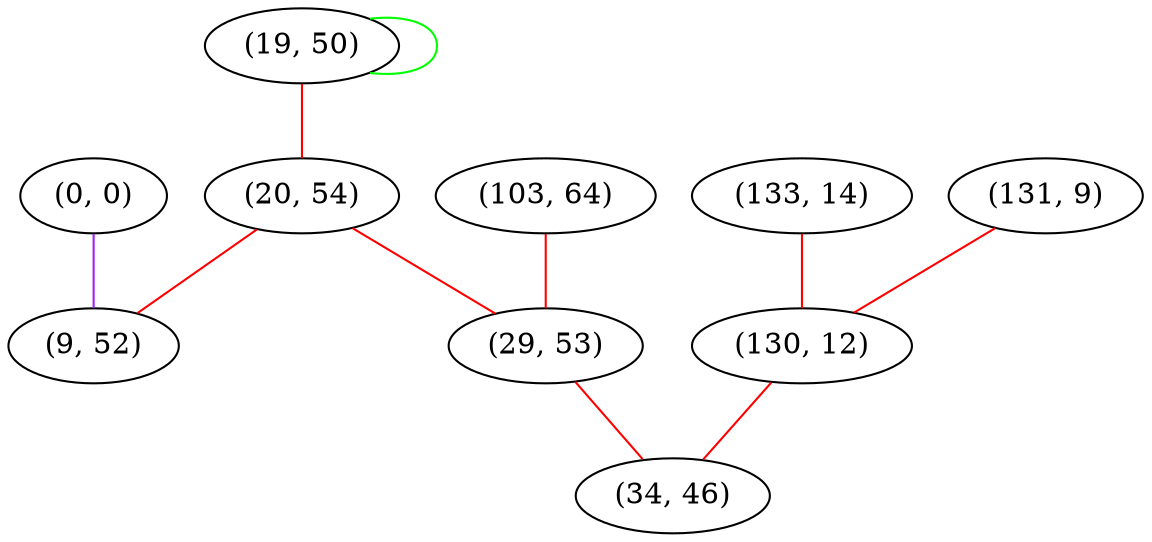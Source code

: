 graph "" {
"(19, 50)";
"(0, 0)";
"(103, 64)";
"(20, 54)";
"(9, 52)";
"(29, 53)";
"(133, 14)";
"(131, 9)";
"(130, 12)";
"(34, 46)";
"(19, 50)" -- "(19, 50)"  [color=green, key=0, weight=2];
"(19, 50)" -- "(20, 54)"  [color=red, key=0, weight=1];
"(0, 0)" -- "(9, 52)"  [color=purple, key=0, weight=4];
"(103, 64)" -- "(29, 53)"  [color=red, key=0, weight=1];
"(20, 54)" -- "(29, 53)"  [color=red, key=0, weight=1];
"(20, 54)" -- "(9, 52)"  [color=red, key=0, weight=1];
"(29, 53)" -- "(34, 46)"  [color=red, key=0, weight=1];
"(133, 14)" -- "(130, 12)"  [color=red, key=0, weight=1];
"(131, 9)" -- "(130, 12)"  [color=red, key=0, weight=1];
"(130, 12)" -- "(34, 46)"  [color=red, key=0, weight=1];
}
